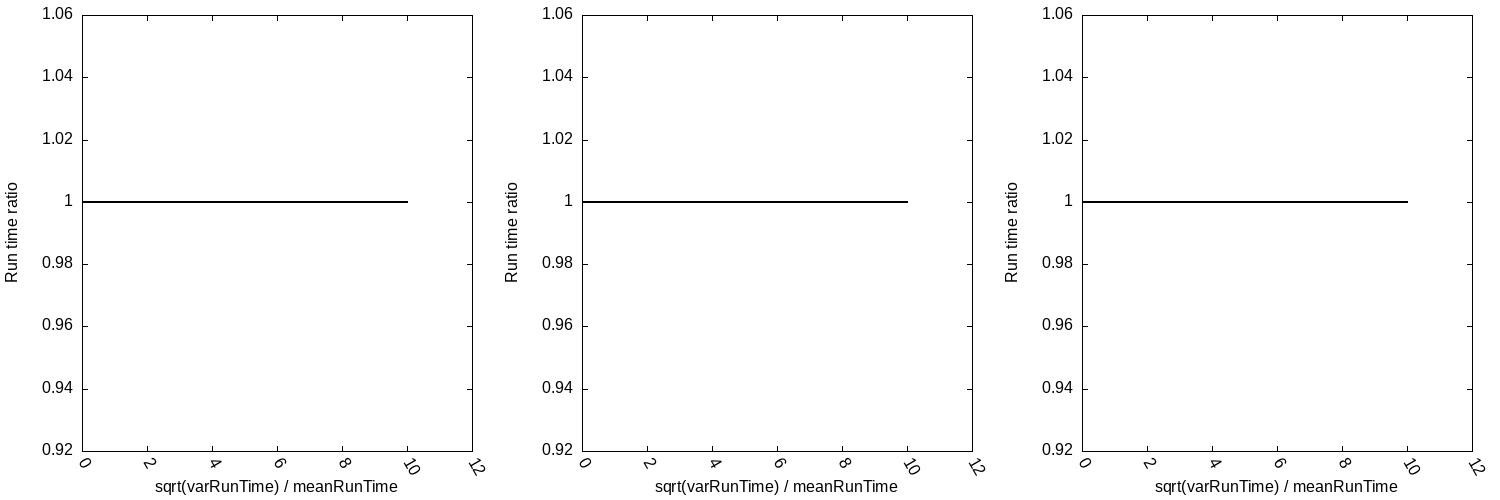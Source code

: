 output_path=ARG1
datafile=ARG2

set terminal png truecolor size 1500,500 font ',12'
set output output_path

set key off

set style circle radius 0.03
set style fill solid  

parameters = "nGen nAlpha pAccMin parallel biasFactor meanRunTime varRunTime"

set ylabel "Run time ratio"
set xlabel "sqrt(varRunTime) / meanRunTime"

set xtics rotate by -60
# set log x
set xtics format "%g"

set xrange [0:*]

set offset graph 0.0, 0.05, 0.05, 0.05

set multiplot layout 1,3
plot datafile index 0 using 1:2:3 with errorlines lc 1 t "Test case 1", 1 lc black lw 2
plot datafile index 1 using 1:2:3 with errorlines lc 2 t "Test case 2", 1 lc black lw 2
plot datafile index 2 using 1:2:3 with errorlines lc 3 t "Test case 3", 1 lc black lw 2
unset multiplot

